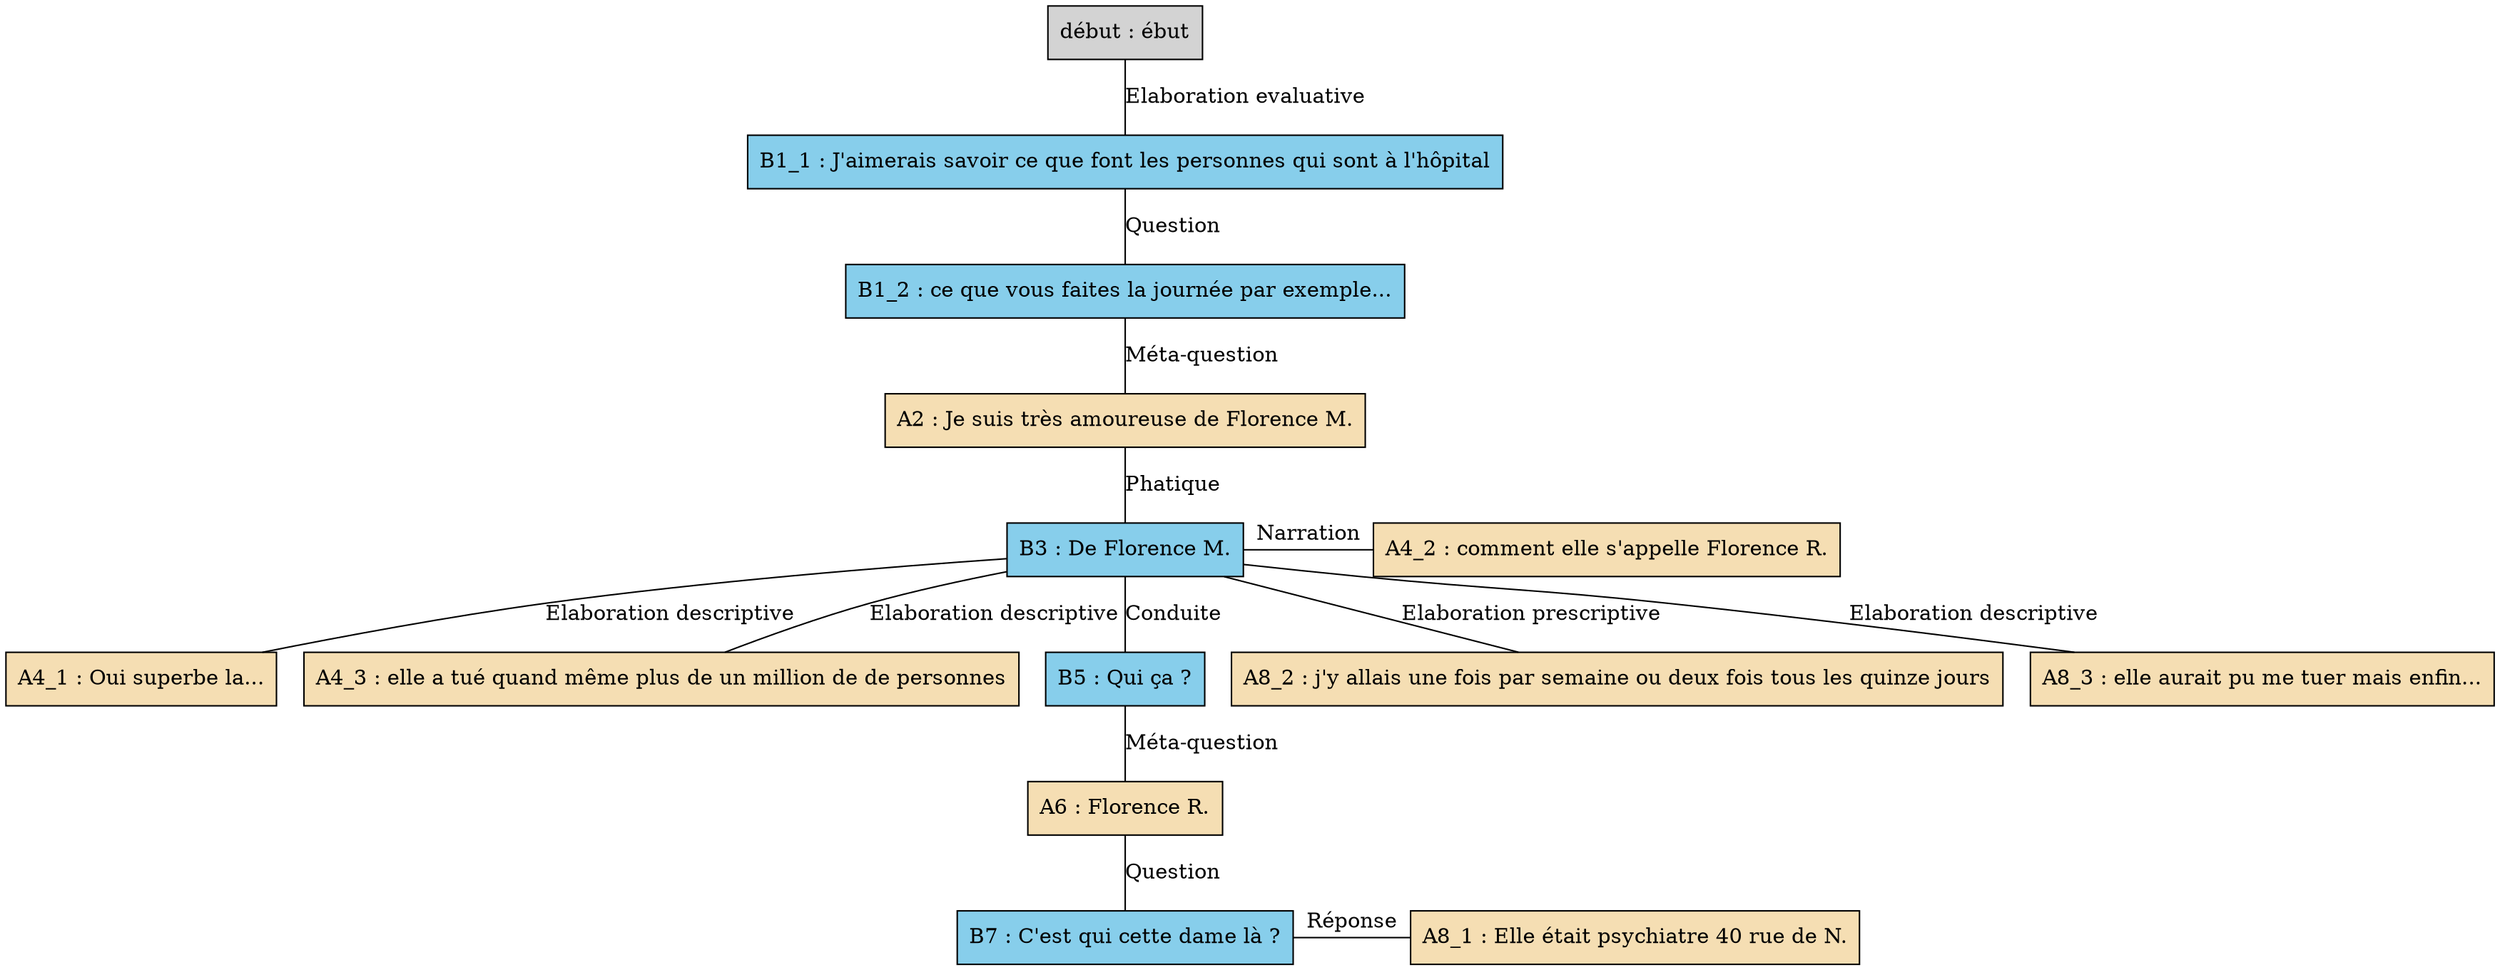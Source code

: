 digraph A09 {
	node [shape=box style=filled]
	"début" [label="début : ébut"]
	B1_1 [label="B1_1 : J'aimerais savoir ce que font les personnes qui sont à l'hôpital" fillcolor=skyblue]
	B1_2 [label="B1_2 : ce que vous faites la journée par exemple..." fillcolor=skyblue]
	A2 [label="A2 : Je suis très amoureuse de Florence M." fillcolor=wheat]
	B3 [label="B3 : De Florence M." fillcolor=skyblue]
	A4_1 [label="A4_1 : Oui superbe la..." fillcolor=wheat]
	A4_2 [label="A4_2 : comment elle s'appelle Florence R." fillcolor=wheat]
	A4_3 [label="A4_3 : elle a tué quand même plus de un million de de personnes" fillcolor=wheat]
	B5 [label="B5 : Qui ça ?" fillcolor=skyblue]
	A6 [label="A6 : Florence R." fillcolor=wheat]
	B7 [label="B7 : C'est qui cette dame là ?" fillcolor=skyblue]
	A8_1 [label="A8_1 : Elle était psychiatre 40 rue de N." fillcolor=wheat]
	A8_2 [label="A8_2 : j'y allais une fois par semaine ou deux fois tous les quinze jours" fillcolor=wheat]
	A8_3 [label="A8_3 : elle aurait pu me tuer mais enfin..." fillcolor=wheat]
	"début" -> B1_1 [label="Elaboration evaluative" dir=none]
	B1_1 -> B1_2 [label=Question dir=none]
	B1_2 -> A2 [label="Méta-question" dir=none]
	A2 -> B3 [label=Phatique dir=none]
	B3 -> A4_1 [label="Elaboration descriptive" dir=none]
	{
		rank=same
		B3
		A4_2
		B3 -> A4_2 [label=Narration dir=none]
	}
	B3 -> A4_3 [label="Elaboration descriptive" dir=none]
	B3 -> B5 [label=Conduite dir=none]
	B5 -> A6 [label="Méta-question" dir=none]
	A6 -> B7 [label=Question dir=none]
	{
		rank=same
		B7
		A8_1
		B7 -> A8_1 [label="Réponse" dir=none]
	}
	B3 -> A8_2 [label="Elaboration prescriptive" dir=none]
	B3 -> A8_3 [label="Elaboration descriptive" dir=none]
}
